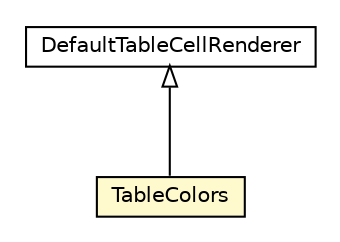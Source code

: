 #!/usr/local/bin/dot
#
# Class diagram 
# Generated by UMLGraph version R5_6-24-gf6e263 (http://www.umlgraph.org/)
#

digraph G {
	edge [fontname="Helvetica",fontsize=10,labelfontname="Helvetica",labelfontsize=10];
	node [fontname="Helvetica",fontsize=10,shape=plaintext];
	nodesep=0.25;
	ranksep=0.5;
	// org.universAAL.ui.gui.swing.bluesteelLAF.support.TableColors
	c7962335 [label=<<table title="org.universAAL.ui.gui.swing.bluesteelLAF.support.TableColors" border="0" cellborder="1" cellspacing="0" cellpadding="2" port="p" bgcolor="lemonChiffon" href="./TableColors.html">
		<tr><td><table border="0" cellspacing="0" cellpadding="1">
<tr><td align="center" balign="center"> TableColors </td></tr>
		</table></td></tr>
		</table>>, URL="./TableColors.html", fontname="Helvetica", fontcolor="black", fontsize=10.0];
	//org.universAAL.ui.gui.swing.bluesteelLAF.support.TableColors extends javax.swing.table.DefaultTableCellRenderer
	c7962872:p -> c7962335:p [dir=back,arrowtail=empty];
	// javax.swing.table.DefaultTableCellRenderer
	c7962872 [label=<<table title="javax.swing.table.DefaultTableCellRenderer" border="0" cellborder="1" cellspacing="0" cellpadding="2" port="p" href="http://java.sun.com/j2se/1.4.2/docs/api/javax/swing/table/DefaultTableCellRenderer.html">
		<tr><td><table border="0" cellspacing="0" cellpadding="1">
<tr><td align="center" balign="center"> DefaultTableCellRenderer </td></tr>
		</table></td></tr>
		</table>>, URL="http://java.sun.com/j2se/1.4.2/docs/api/javax/swing/table/DefaultTableCellRenderer.html", fontname="Helvetica", fontcolor="black", fontsize=10.0];
}

